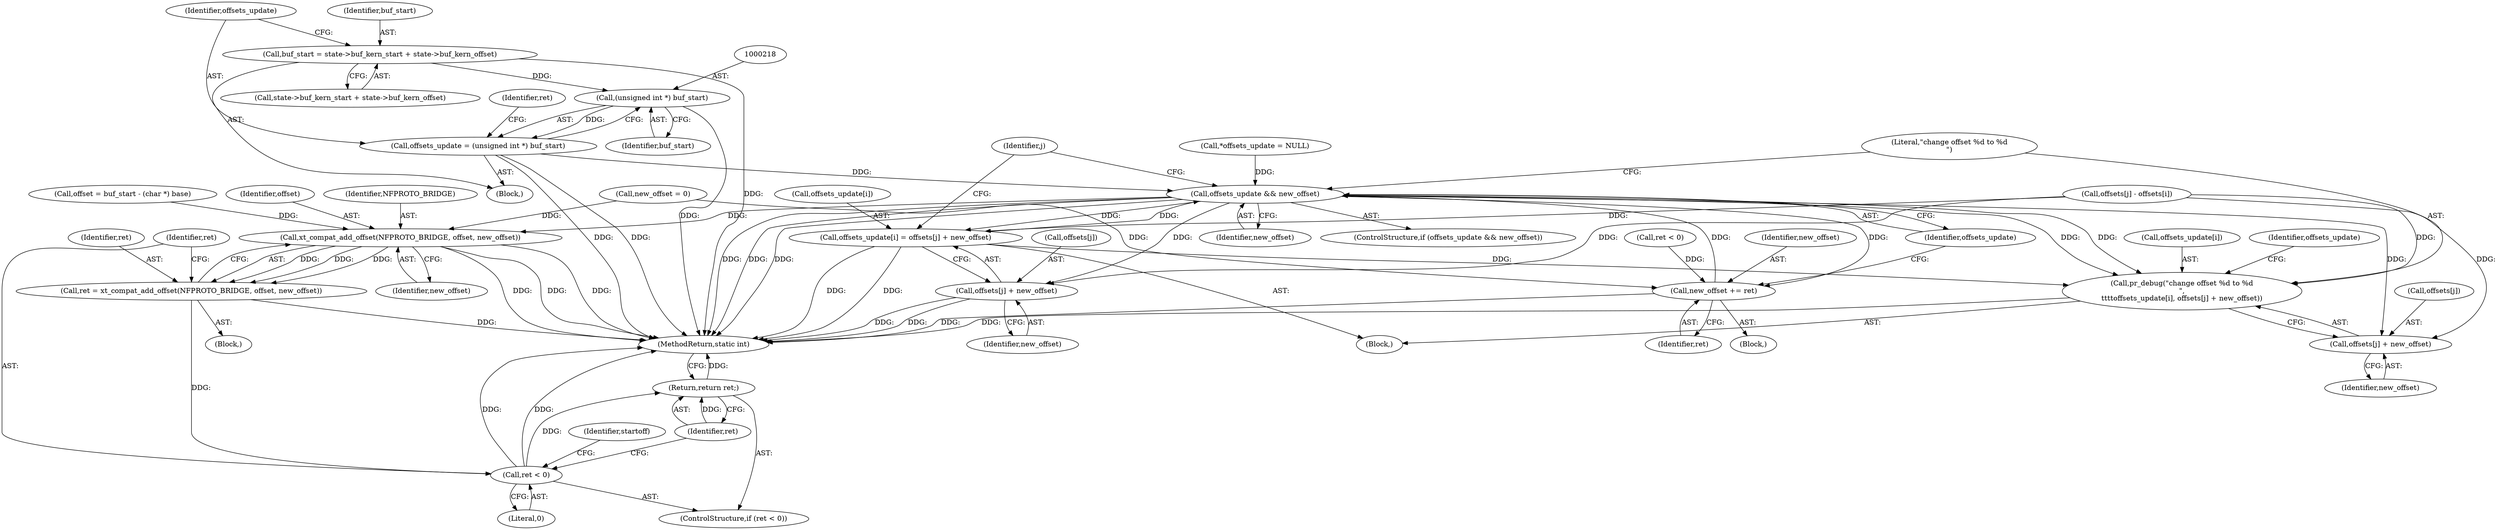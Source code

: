 digraph "0_linux_b71812168571fa55e44cdd0254471331b9c4c4c6_0@integer" {
"1000206" [label="(Call,buf_start = state->buf_kern_start + state->buf_kern_offset)"];
"1000217" [label="(Call,(unsigned int *) buf_start)"];
"1000215" [label="(Call,offsets_update = (unsigned int *) buf_start)"];
"1000354" [label="(Call,offsets_update && new_offset)"];
"1000350" [label="(Call,new_offset += ret)"];
"1000358" [label="(Call,pr_debug(\"change offset %d to %d\n\",\n\t\t\t\toffsets_update[i], offsets[j] + new_offset))"];
"1000363" [label="(Call,offsets[j] + new_offset)"];
"1000368" [label="(Call,offsets_update[i] = offsets[j] + new_offset)"];
"1000372" [label="(Call,offsets[j] + new_offset)"];
"1000394" [label="(Call,xt_compat_add_offset(NFPROTO_BRIDGE, offset, new_offset))"];
"1000392" [label="(Call,ret = xt_compat_add_offset(NFPROTO_BRIDGE, offset, new_offset))"];
"1000399" [label="(Call,ret < 0)"];
"1000402" [label="(Return,return ret;)"];
"1000345" [label="(Call,ret < 0)"];
"1000383" [label="(Block,)"];
"1000206" [label="(Call,buf_start = state->buf_kern_start + state->buf_kern_offset)"];
"1000208" [label="(Call,state->buf_kern_start + state->buf_kern_offset)"];
"1000354" [label="(Call,offsets_update && new_offset)"];
"1000216" [label="(Identifier,offsets_update)"];
"1000394" [label="(Call,xt_compat_add_offset(NFPROTO_BRIDGE, offset, new_offset))"];
"1000360" [label="(Call,offsets_update[i])"];
"1000393" [label="(Identifier,ret)"];
"1000329" [label="(Call,offsets[j] - offsets[i])"];
"1000363" [label="(Call,offsets[j] + new_offset)"];
"1000372" [label="(Call,offsets[j] + new_offset)"];
"1000352" [label="(Identifier,ret)"];
"1000114" [label="(Call,new_offset = 0)"];
"1000373" [label="(Call,offsets[j])"];
"1000402" [label="(Return,return ret;)"];
"1000359" [label="(Literal,\"change offset %d to %d\n\")"];
"1000358" [label="(Call,pr_debug(\"change offset %d to %d\n\",\n\t\t\t\toffsets_update[i], offsets[j] + new_offset))"];
"1000221" [label="(Identifier,ret)"];
"1000399" [label="(Call,ret < 0)"];
"1000401" [label="(Literal,0)"];
"1000357" [label="(Block,)"];
"1000351" [label="(Identifier,new_offset)"];
"1000219" [label="(Identifier,buf_start)"];
"1000215" [label="(Call,offsets_update = (unsigned int *) buf_start)"];
"1000395" [label="(Identifier,NFPROTO_BRIDGE)"];
"1000356" [label="(Identifier,new_offset)"];
"1000205" [label="(Block,)"];
"1000376" [label="(Identifier,new_offset)"];
"1000397" [label="(Identifier,new_offset)"];
"1000353" [label="(ControlStructure,if (offsets_update && new_offset))"];
"1000355" [label="(Identifier,offsets_update)"];
"1000403" [label="(Identifier,ret)"];
"1000369" [label="(Call,offsets_update[i])"];
"1000119" [label="(Call,*offsets_update = NULL)"];
"1000370" [label="(Identifier,offsets_update)"];
"1000217" [label="(Call,(unsigned int *) buf_start)"];
"1000426" [label="(MethodReturn,static int)"];
"1000392" [label="(Call,ret = xt_compat_add_offset(NFPROTO_BRIDGE, offset, new_offset))"];
"1000405" [label="(Identifier,startoff)"];
"1000398" [label="(ControlStructure,if (ret < 0))"];
"1000368" [label="(Call,offsets_update[i] = offsets[j] + new_offset)"];
"1000297" [label="(Identifier,j)"];
"1000350" [label="(Call,new_offset += ret)"];
"1000367" [label="(Identifier,new_offset)"];
"1000385" [label="(Call,offset = buf_start - (char *) base)"];
"1000396" [label="(Identifier,offset)"];
"1000300" [label="(Block,)"];
"1000207" [label="(Identifier,buf_start)"];
"1000400" [label="(Identifier,ret)"];
"1000364" [label="(Call,offsets[j])"];
"1000206" -> "1000205"  [label="AST: "];
"1000206" -> "1000208"  [label="CFG: "];
"1000207" -> "1000206"  [label="AST: "];
"1000208" -> "1000206"  [label="AST: "];
"1000216" -> "1000206"  [label="CFG: "];
"1000206" -> "1000426"  [label="DDG: "];
"1000206" -> "1000217"  [label="DDG: "];
"1000217" -> "1000215"  [label="AST: "];
"1000217" -> "1000219"  [label="CFG: "];
"1000218" -> "1000217"  [label="AST: "];
"1000219" -> "1000217"  [label="AST: "];
"1000215" -> "1000217"  [label="CFG: "];
"1000217" -> "1000426"  [label="DDG: "];
"1000217" -> "1000215"  [label="DDG: "];
"1000215" -> "1000205"  [label="AST: "];
"1000216" -> "1000215"  [label="AST: "];
"1000221" -> "1000215"  [label="CFG: "];
"1000215" -> "1000426"  [label="DDG: "];
"1000215" -> "1000426"  [label="DDG: "];
"1000215" -> "1000354"  [label="DDG: "];
"1000354" -> "1000353"  [label="AST: "];
"1000354" -> "1000355"  [label="CFG: "];
"1000354" -> "1000356"  [label="CFG: "];
"1000355" -> "1000354"  [label="AST: "];
"1000356" -> "1000354"  [label="AST: "];
"1000359" -> "1000354"  [label="CFG: "];
"1000297" -> "1000354"  [label="CFG: "];
"1000354" -> "1000426"  [label="DDG: "];
"1000354" -> "1000426"  [label="DDG: "];
"1000354" -> "1000426"  [label="DDG: "];
"1000354" -> "1000350"  [label="DDG: "];
"1000368" -> "1000354"  [label="DDG: "];
"1000119" -> "1000354"  [label="DDG: "];
"1000350" -> "1000354"  [label="DDG: "];
"1000354" -> "1000358"  [label="DDG: "];
"1000354" -> "1000358"  [label="DDG: "];
"1000354" -> "1000363"  [label="DDG: "];
"1000354" -> "1000368"  [label="DDG: "];
"1000354" -> "1000372"  [label="DDG: "];
"1000354" -> "1000394"  [label="DDG: "];
"1000350" -> "1000300"  [label="AST: "];
"1000350" -> "1000352"  [label="CFG: "];
"1000351" -> "1000350"  [label="AST: "];
"1000352" -> "1000350"  [label="AST: "];
"1000355" -> "1000350"  [label="CFG: "];
"1000350" -> "1000426"  [label="DDG: "];
"1000345" -> "1000350"  [label="DDG: "];
"1000114" -> "1000350"  [label="DDG: "];
"1000358" -> "1000357"  [label="AST: "];
"1000358" -> "1000363"  [label="CFG: "];
"1000359" -> "1000358"  [label="AST: "];
"1000360" -> "1000358"  [label="AST: "];
"1000363" -> "1000358"  [label="AST: "];
"1000370" -> "1000358"  [label="CFG: "];
"1000358" -> "1000426"  [label="DDG: "];
"1000368" -> "1000358"  [label="DDG: "];
"1000329" -> "1000358"  [label="DDG: "];
"1000363" -> "1000367"  [label="CFG: "];
"1000364" -> "1000363"  [label="AST: "];
"1000367" -> "1000363"  [label="AST: "];
"1000329" -> "1000363"  [label="DDG: "];
"1000368" -> "1000357"  [label="AST: "];
"1000368" -> "1000372"  [label="CFG: "];
"1000369" -> "1000368"  [label="AST: "];
"1000372" -> "1000368"  [label="AST: "];
"1000297" -> "1000368"  [label="CFG: "];
"1000368" -> "1000426"  [label="DDG: "];
"1000368" -> "1000426"  [label="DDG: "];
"1000329" -> "1000368"  [label="DDG: "];
"1000372" -> "1000376"  [label="CFG: "];
"1000373" -> "1000372"  [label="AST: "];
"1000376" -> "1000372"  [label="AST: "];
"1000372" -> "1000426"  [label="DDG: "];
"1000372" -> "1000426"  [label="DDG: "];
"1000329" -> "1000372"  [label="DDG: "];
"1000394" -> "1000392"  [label="AST: "];
"1000394" -> "1000397"  [label="CFG: "];
"1000395" -> "1000394"  [label="AST: "];
"1000396" -> "1000394"  [label="AST: "];
"1000397" -> "1000394"  [label="AST: "];
"1000392" -> "1000394"  [label="CFG: "];
"1000394" -> "1000426"  [label="DDG: "];
"1000394" -> "1000426"  [label="DDG: "];
"1000394" -> "1000426"  [label="DDG: "];
"1000394" -> "1000392"  [label="DDG: "];
"1000394" -> "1000392"  [label="DDG: "];
"1000394" -> "1000392"  [label="DDG: "];
"1000385" -> "1000394"  [label="DDG: "];
"1000114" -> "1000394"  [label="DDG: "];
"1000392" -> "1000383"  [label="AST: "];
"1000393" -> "1000392"  [label="AST: "];
"1000400" -> "1000392"  [label="CFG: "];
"1000392" -> "1000426"  [label="DDG: "];
"1000392" -> "1000399"  [label="DDG: "];
"1000399" -> "1000398"  [label="AST: "];
"1000399" -> "1000401"  [label="CFG: "];
"1000400" -> "1000399"  [label="AST: "];
"1000401" -> "1000399"  [label="AST: "];
"1000403" -> "1000399"  [label="CFG: "];
"1000405" -> "1000399"  [label="CFG: "];
"1000399" -> "1000426"  [label="DDG: "];
"1000399" -> "1000426"  [label="DDG: "];
"1000399" -> "1000402"  [label="DDG: "];
"1000402" -> "1000398"  [label="AST: "];
"1000402" -> "1000403"  [label="CFG: "];
"1000403" -> "1000402"  [label="AST: "];
"1000426" -> "1000402"  [label="CFG: "];
"1000402" -> "1000426"  [label="DDG: "];
"1000403" -> "1000402"  [label="DDG: "];
}
